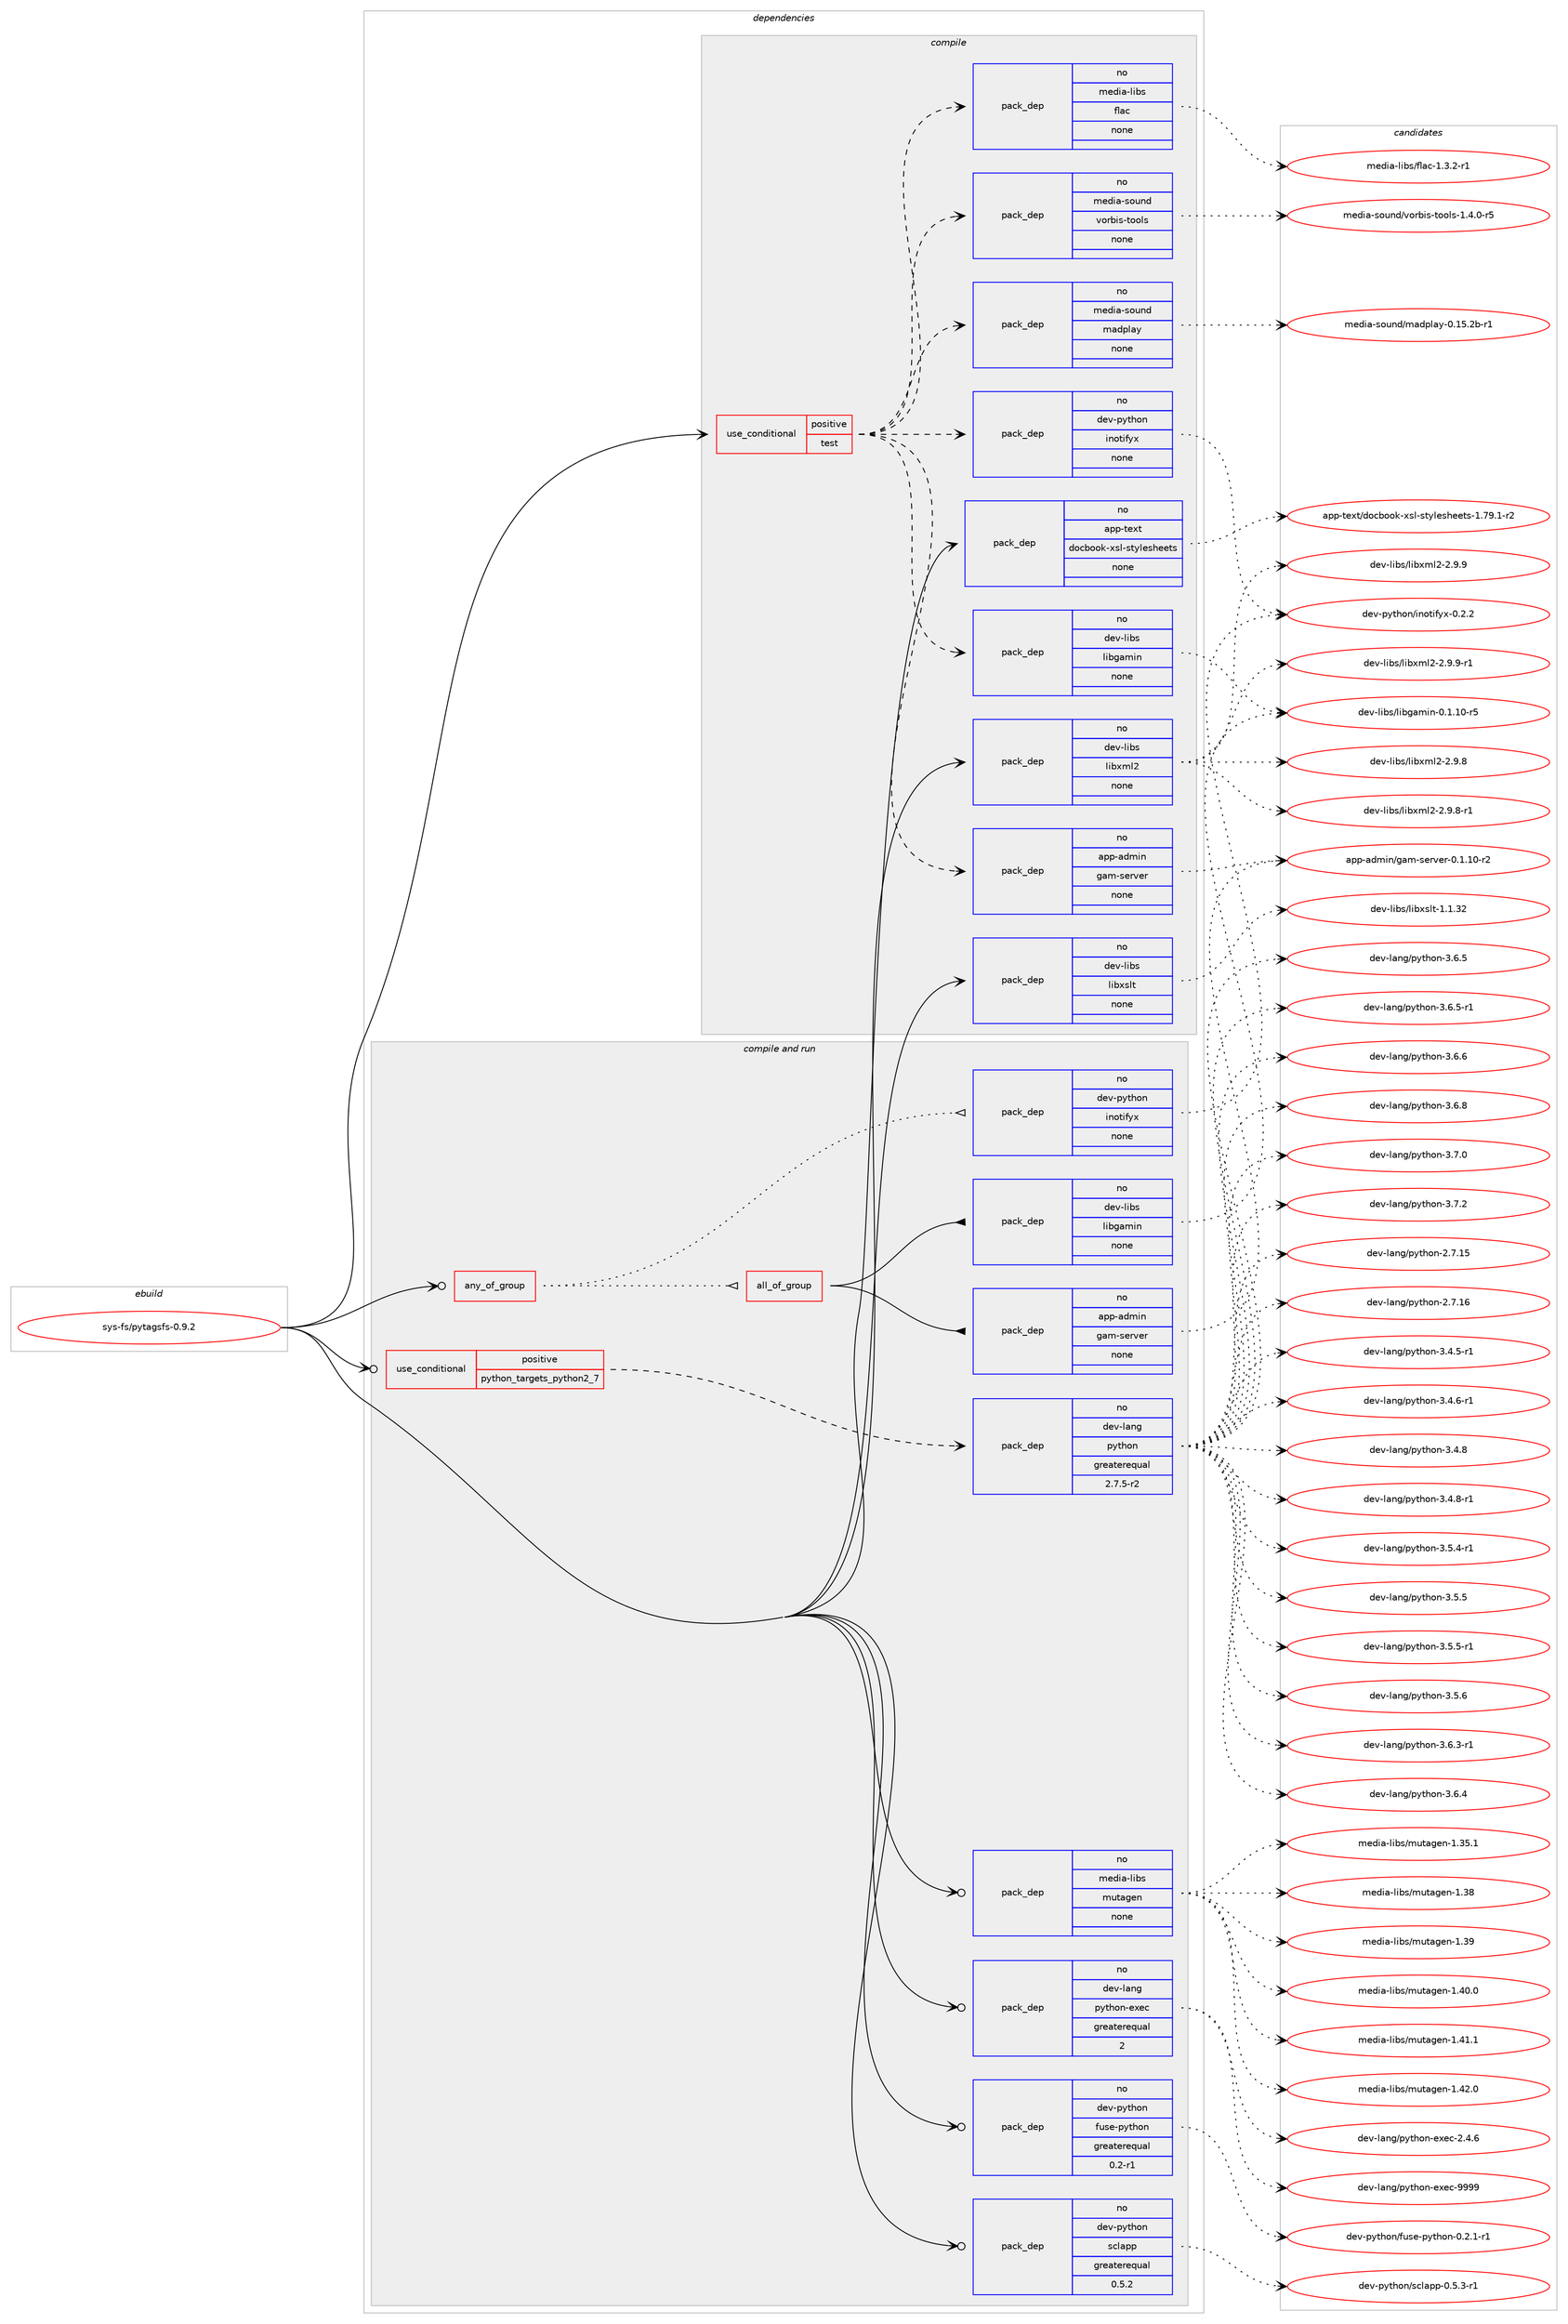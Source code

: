 digraph prolog {

# *************
# Graph options
# *************

newrank=true;
concentrate=true;
compound=true;
graph [rankdir=LR,fontname=Helvetica,fontsize=10,ranksep=1.5];#, ranksep=2.5, nodesep=0.2];
edge  [arrowhead=vee];
node  [fontname=Helvetica,fontsize=10];

# **********
# The ebuild
# **********

subgraph cluster_leftcol {
color=gray;
rank=same;
label=<<i>ebuild</i>>;
id [label="sys-fs/pytagsfs-0.9.2", color=red, width=4, href="../sys-fs/pytagsfs-0.9.2.svg"];
}

# ****************
# The dependencies
# ****************

subgraph cluster_midcol {
color=gray;
label=<<i>dependencies</i>>;
subgraph cluster_compile {
fillcolor="#eeeeee";
style=filled;
label=<<i>compile</i>>;
subgraph cond460754 {
dependency1732693 [label=<<TABLE BORDER="0" CELLBORDER="1" CELLSPACING="0" CELLPADDING="4"><TR><TD ROWSPAN="3" CELLPADDING="10">use_conditional</TD></TR><TR><TD>positive</TD></TR><TR><TD>test</TD></TR></TABLE>>, shape=none, color=red];
subgraph pack1243483 {
dependency1732694 [label=<<TABLE BORDER="0" CELLBORDER="1" CELLSPACING="0" CELLPADDING="4" WIDTH="220"><TR><TD ROWSPAN="6" CELLPADDING="30">pack_dep</TD></TR><TR><TD WIDTH="110">no</TD></TR><TR><TD>dev-python</TD></TR><TR><TD>inotifyx</TD></TR><TR><TD>none</TD></TR><TR><TD></TD></TR></TABLE>>, shape=none, color=blue];
}
dependency1732693:e -> dependency1732694:w [weight=20,style="dashed",arrowhead="vee"];
subgraph pack1243484 {
dependency1732695 [label=<<TABLE BORDER="0" CELLBORDER="1" CELLSPACING="0" CELLPADDING="4" WIDTH="220"><TR><TD ROWSPAN="6" CELLPADDING="30">pack_dep</TD></TR><TR><TD WIDTH="110">no</TD></TR><TR><TD>dev-libs</TD></TR><TR><TD>libgamin</TD></TR><TR><TD>none</TD></TR><TR><TD></TD></TR></TABLE>>, shape=none, color=blue];
}
dependency1732693:e -> dependency1732695:w [weight=20,style="dashed",arrowhead="vee"];
subgraph pack1243485 {
dependency1732696 [label=<<TABLE BORDER="0" CELLBORDER="1" CELLSPACING="0" CELLPADDING="4" WIDTH="220"><TR><TD ROWSPAN="6" CELLPADDING="30">pack_dep</TD></TR><TR><TD WIDTH="110">no</TD></TR><TR><TD>app-admin</TD></TR><TR><TD>gam-server</TD></TR><TR><TD>none</TD></TR><TR><TD></TD></TR></TABLE>>, shape=none, color=blue];
}
dependency1732693:e -> dependency1732696:w [weight=20,style="dashed",arrowhead="vee"];
subgraph pack1243486 {
dependency1732697 [label=<<TABLE BORDER="0" CELLBORDER="1" CELLSPACING="0" CELLPADDING="4" WIDTH="220"><TR><TD ROWSPAN="6" CELLPADDING="30">pack_dep</TD></TR><TR><TD WIDTH="110">no</TD></TR><TR><TD>media-sound</TD></TR><TR><TD>madplay</TD></TR><TR><TD>none</TD></TR><TR><TD></TD></TR></TABLE>>, shape=none, color=blue];
}
dependency1732693:e -> dependency1732697:w [weight=20,style="dashed",arrowhead="vee"];
subgraph pack1243487 {
dependency1732698 [label=<<TABLE BORDER="0" CELLBORDER="1" CELLSPACING="0" CELLPADDING="4" WIDTH="220"><TR><TD ROWSPAN="6" CELLPADDING="30">pack_dep</TD></TR><TR><TD WIDTH="110">no</TD></TR><TR><TD>media-sound</TD></TR><TR><TD>vorbis-tools</TD></TR><TR><TD>none</TD></TR><TR><TD></TD></TR></TABLE>>, shape=none, color=blue];
}
dependency1732693:e -> dependency1732698:w [weight=20,style="dashed",arrowhead="vee"];
subgraph pack1243488 {
dependency1732699 [label=<<TABLE BORDER="0" CELLBORDER="1" CELLSPACING="0" CELLPADDING="4" WIDTH="220"><TR><TD ROWSPAN="6" CELLPADDING="30">pack_dep</TD></TR><TR><TD WIDTH="110">no</TD></TR><TR><TD>media-libs</TD></TR><TR><TD>flac</TD></TR><TR><TD>none</TD></TR><TR><TD></TD></TR></TABLE>>, shape=none, color=blue];
}
dependency1732693:e -> dependency1732699:w [weight=20,style="dashed",arrowhead="vee"];
}
id:e -> dependency1732693:w [weight=20,style="solid",arrowhead="vee"];
subgraph pack1243489 {
dependency1732700 [label=<<TABLE BORDER="0" CELLBORDER="1" CELLSPACING="0" CELLPADDING="4" WIDTH="220"><TR><TD ROWSPAN="6" CELLPADDING="30">pack_dep</TD></TR><TR><TD WIDTH="110">no</TD></TR><TR><TD>app-text</TD></TR><TR><TD>docbook-xsl-stylesheets</TD></TR><TR><TD>none</TD></TR><TR><TD></TD></TR></TABLE>>, shape=none, color=blue];
}
id:e -> dependency1732700:w [weight=20,style="solid",arrowhead="vee"];
subgraph pack1243490 {
dependency1732701 [label=<<TABLE BORDER="0" CELLBORDER="1" CELLSPACING="0" CELLPADDING="4" WIDTH="220"><TR><TD ROWSPAN="6" CELLPADDING="30">pack_dep</TD></TR><TR><TD WIDTH="110">no</TD></TR><TR><TD>dev-libs</TD></TR><TR><TD>libxml2</TD></TR><TR><TD>none</TD></TR><TR><TD></TD></TR></TABLE>>, shape=none, color=blue];
}
id:e -> dependency1732701:w [weight=20,style="solid",arrowhead="vee"];
subgraph pack1243491 {
dependency1732702 [label=<<TABLE BORDER="0" CELLBORDER="1" CELLSPACING="0" CELLPADDING="4" WIDTH="220"><TR><TD ROWSPAN="6" CELLPADDING="30">pack_dep</TD></TR><TR><TD WIDTH="110">no</TD></TR><TR><TD>dev-libs</TD></TR><TR><TD>libxslt</TD></TR><TR><TD>none</TD></TR><TR><TD></TD></TR></TABLE>>, shape=none, color=blue];
}
id:e -> dependency1732702:w [weight=20,style="solid",arrowhead="vee"];
}
subgraph cluster_compileandrun {
fillcolor="#eeeeee";
style=filled;
label=<<i>compile and run</i>>;
subgraph any27539 {
dependency1732703 [label=<<TABLE BORDER="0" CELLBORDER="1" CELLSPACING="0" CELLPADDING="4"><TR><TD CELLPADDING="10">any_of_group</TD></TR></TABLE>>, shape=none, color=red];subgraph pack1243492 {
dependency1732704 [label=<<TABLE BORDER="0" CELLBORDER="1" CELLSPACING="0" CELLPADDING="4" WIDTH="220"><TR><TD ROWSPAN="6" CELLPADDING="30">pack_dep</TD></TR><TR><TD WIDTH="110">no</TD></TR><TR><TD>dev-python</TD></TR><TR><TD>inotifyx</TD></TR><TR><TD>none</TD></TR><TR><TD></TD></TR></TABLE>>, shape=none, color=blue];
}
dependency1732703:e -> dependency1732704:w [weight=20,style="dotted",arrowhead="oinv"];
subgraph all920 {
dependency1732705 [label=<<TABLE BORDER="0" CELLBORDER="1" CELLSPACING="0" CELLPADDING="4"><TR><TD CELLPADDING="10">all_of_group</TD></TR></TABLE>>, shape=none, color=red];subgraph pack1243493 {
dependency1732706 [label=<<TABLE BORDER="0" CELLBORDER="1" CELLSPACING="0" CELLPADDING="4" WIDTH="220"><TR><TD ROWSPAN="6" CELLPADDING="30">pack_dep</TD></TR><TR><TD WIDTH="110">no</TD></TR><TR><TD>dev-libs</TD></TR><TR><TD>libgamin</TD></TR><TR><TD>none</TD></TR><TR><TD></TD></TR></TABLE>>, shape=none, color=blue];
}
dependency1732705:e -> dependency1732706:w [weight=20,style="solid",arrowhead="inv"];
subgraph pack1243494 {
dependency1732707 [label=<<TABLE BORDER="0" CELLBORDER="1" CELLSPACING="0" CELLPADDING="4" WIDTH="220"><TR><TD ROWSPAN="6" CELLPADDING="30">pack_dep</TD></TR><TR><TD WIDTH="110">no</TD></TR><TR><TD>app-admin</TD></TR><TR><TD>gam-server</TD></TR><TR><TD>none</TD></TR><TR><TD></TD></TR></TABLE>>, shape=none, color=blue];
}
dependency1732705:e -> dependency1732707:w [weight=20,style="solid",arrowhead="inv"];
}
dependency1732703:e -> dependency1732705:w [weight=20,style="dotted",arrowhead="oinv"];
}
id:e -> dependency1732703:w [weight=20,style="solid",arrowhead="odotvee"];
subgraph cond460755 {
dependency1732708 [label=<<TABLE BORDER="0" CELLBORDER="1" CELLSPACING="0" CELLPADDING="4"><TR><TD ROWSPAN="3" CELLPADDING="10">use_conditional</TD></TR><TR><TD>positive</TD></TR><TR><TD>python_targets_python2_7</TD></TR></TABLE>>, shape=none, color=red];
subgraph pack1243495 {
dependency1732709 [label=<<TABLE BORDER="0" CELLBORDER="1" CELLSPACING="0" CELLPADDING="4" WIDTH="220"><TR><TD ROWSPAN="6" CELLPADDING="30">pack_dep</TD></TR><TR><TD WIDTH="110">no</TD></TR><TR><TD>dev-lang</TD></TR><TR><TD>python</TD></TR><TR><TD>greaterequal</TD></TR><TR><TD>2.7.5-r2</TD></TR></TABLE>>, shape=none, color=blue];
}
dependency1732708:e -> dependency1732709:w [weight=20,style="dashed",arrowhead="vee"];
}
id:e -> dependency1732708:w [weight=20,style="solid",arrowhead="odotvee"];
subgraph pack1243496 {
dependency1732710 [label=<<TABLE BORDER="0" CELLBORDER="1" CELLSPACING="0" CELLPADDING="4" WIDTH="220"><TR><TD ROWSPAN="6" CELLPADDING="30">pack_dep</TD></TR><TR><TD WIDTH="110">no</TD></TR><TR><TD>dev-lang</TD></TR><TR><TD>python-exec</TD></TR><TR><TD>greaterequal</TD></TR><TR><TD>2</TD></TR></TABLE>>, shape=none, color=blue];
}
id:e -> dependency1732710:w [weight=20,style="solid",arrowhead="odotvee"];
subgraph pack1243497 {
dependency1732711 [label=<<TABLE BORDER="0" CELLBORDER="1" CELLSPACING="0" CELLPADDING="4" WIDTH="220"><TR><TD ROWSPAN="6" CELLPADDING="30">pack_dep</TD></TR><TR><TD WIDTH="110">no</TD></TR><TR><TD>dev-python</TD></TR><TR><TD>fuse-python</TD></TR><TR><TD>greaterequal</TD></TR><TR><TD>0.2-r1</TD></TR></TABLE>>, shape=none, color=blue];
}
id:e -> dependency1732711:w [weight=20,style="solid",arrowhead="odotvee"];
subgraph pack1243498 {
dependency1732712 [label=<<TABLE BORDER="0" CELLBORDER="1" CELLSPACING="0" CELLPADDING="4" WIDTH="220"><TR><TD ROWSPAN="6" CELLPADDING="30">pack_dep</TD></TR><TR><TD WIDTH="110">no</TD></TR><TR><TD>dev-python</TD></TR><TR><TD>sclapp</TD></TR><TR><TD>greaterequal</TD></TR><TR><TD>0.5.2</TD></TR></TABLE>>, shape=none, color=blue];
}
id:e -> dependency1732712:w [weight=20,style="solid",arrowhead="odotvee"];
subgraph pack1243499 {
dependency1732713 [label=<<TABLE BORDER="0" CELLBORDER="1" CELLSPACING="0" CELLPADDING="4" WIDTH="220"><TR><TD ROWSPAN="6" CELLPADDING="30">pack_dep</TD></TR><TR><TD WIDTH="110">no</TD></TR><TR><TD>media-libs</TD></TR><TR><TD>mutagen</TD></TR><TR><TD>none</TD></TR><TR><TD></TD></TR></TABLE>>, shape=none, color=blue];
}
id:e -> dependency1732713:w [weight=20,style="solid",arrowhead="odotvee"];
}
subgraph cluster_run {
fillcolor="#eeeeee";
style=filled;
label=<<i>run</i>>;
}
}

# **************
# The candidates
# **************

subgraph cluster_choices {
rank=same;
color=gray;
label=<<i>candidates</i>>;

subgraph choice1243483 {
color=black;
nodesep=1;
choice1001011184511212111610411111047105110111116105102121120454846504650 [label="dev-python/inotifyx-0.2.2", color=red, width=4,href="../dev-python/inotifyx-0.2.2.svg"];
dependency1732694:e -> choice1001011184511212111610411111047105110111116105102121120454846504650:w [style=dotted,weight="100"];
}
subgraph choice1243484 {
color=black;
nodesep=1;
choice1001011184510810598115471081059810397109105110454846494649484511453 [label="dev-libs/libgamin-0.1.10-r5", color=red, width=4,href="../dev-libs/libgamin-0.1.10-r5.svg"];
dependency1732695:e -> choice1001011184510810598115471081059810397109105110454846494649484511453:w [style=dotted,weight="100"];
}
subgraph choice1243485 {
color=black;
nodesep=1;
choice971121124597100109105110471039710945115101114118101114454846494649484511450 [label="app-admin/gam-server-0.1.10-r2", color=red, width=4,href="../app-admin/gam-server-0.1.10-r2.svg"];
dependency1732696:e -> choice971121124597100109105110471039710945115101114118101114454846494649484511450:w [style=dotted,weight="100"];
}
subgraph choice1243486 {
color=black;
nodesep=1;
choice109101100105974511511111711010047109971001121089712145484649534650984511449 [label="media-sound/madplay-0.15.2b-r1", color=red, width=4,href="../media-sound/madplay-0.15.2b-r1.svg"];
dependency1732697:e -> choice109101100105974511511111711010047109971001121089712145484649534650984511449:w [style=dotted,weight="100"];
}
subgraph choice1243487 {
color=black;
nodesep=1;
choice10910110010597451151111171101004711811111498105115451161111111081154549465246484511453 [label="media-sound/vorbis-tools-1.4.0-r5", color=red, width=4,href="../media-sound/vorbis-tools-1.4.0-r5.svg"];
dependency1732698:e -> choice10910110010597451151111171101004711811111498105115451161111111081154549465246484511453:w [style=dotted,weight="100"];
}
subgraph choice1243488 {
color=black;
nodesep=1;
choice1091011001059745108105981154710210897994549465146504511449 [label="media-libs/flac-1.3.2-r1", color=red, width=4,href="../media-libs/flac-1.3.2-r1.svg"];
dependency1732699:e -> choice1091011001059745108105981154710210897994549465146504511449:w [style=dotted,weight="100"];
}
subgraph choice1243489 {
color=black;
nodesep=1;
choice97112112451161011201164710011199981111111074512011510845115116121108101115104101101116115454946555746494511450 [label="app-text/docbook-xsl-stylesheets-1.79.1-r2", color=red, width=4,href="../app-text/docbook-xsl-stylesheets-1.79.1-r2.svg"];
dependency1732700:e -> choice97112112451161011201164710011199981111111074512011510845115116121108101115104101101116115454946555746494511450:w [style=dotted,weight="100"];
}
subgraph choice1243490 {
color=black;
nodesep=1;
choice1001011184510810598115471081059812010910850455046574656 [label="dev-libs/libxml2-2.9.8", color=red, width=4,href="../dev-libs/libxml2-2.9.8.svg"];
choice10010111845108105981154710810598120109108504550465746564511449 [label="dev-libs/libxml2-2.9.8-r1", color=red, width=4,href="../dev-libs/libxml2-2.9.8-r1.svg"];
choice1001011184510810598115471081059812010910850455046574657 [label="dev-libs/libxml2-2.9.9", color=red, width=4,href="../dev-libs/libxml2-2.9.9.svg"];
choice10010111845108105981154710810598120109108504550465746574511449 [label="dev-libs/libxml2-2.9.9-r1", color=red, width=4,href="../dev-libs/libxml2-2.9.9-r1.svg"];
dependency1732701:e -> choice1001011184510810598115471081059812010910850455046574656:w [style=dotted,weight="100"];
dependency1732701:e -> choice10010111845108105981154710810598120109108504550465746564511449:w [style=dotted,weight="100"];
dependency1732701:e -> choice1001011184510810598115471081059812010910850455046574657:w [style=dotted,weight="100"];
dependency1732701:e -> choice10010111845108105981154710810598120109108504550465746574511449:w [style=dotted,weight="100"];
}
subgraph choice1243491 {
color=black;
nodesep=1;
choice1001011184510810598115471081059812011510811645494649465150 [label="dev-libs/libxslt-1.1.32", color=red, width=4,href="../dev-libs/libxslt-1.1.32.svg"];
dependency1732702:e -> choice1001011184510810598115471081059812011510811645494649465150:w [style=dotted,weight="100"];
}
subgraph choice1243492 {
color=black;
nodesep=1;
choice1001011184511212111610411111047105110111116105102121120454846504650 [label="dev-python/inotifyx-0.2.2", color=red, width=4,href="../dev-python/inotifyx-0.2.2.svg"];
dependency1732704:e -> choice1001011184511212111610411111047105110111116105102121120454846504650:w [style=dotted,weight="100"];
}
subgraph choice1243493 {
color=black;
nodesep=1;
choice1001011184510810598115471081059810397109105110454846494649484511453 [label="dev-libs/libgamin-0.1.10-r5", color=red, width=4,href="../dev-libs/libgamin-0.1.10-r5.svg"];
dependency1732706:e -> choice1001011184510810598115471081059810397109105110454846494649484511453:w [style=dotted,weight="100"];
}
subgraph choice1243494 {
color=black;
nodesep=1;
choice971121124597100109105110471039710945115101114118101114454846494649484511450 [label="app-admin/gam-server-0.1.10-r2", color=red, width=4,href="../app-admin/gam-server-0.1.10-r2.svg"];
dependency1732707:e -> choice971121124597100109105110471039710945115101114118101114454846494649484511450:w [style=dotted,weight="100"];
}
subgraph choice1243495 {
color=black;
nodesep=1;
choice10010111845108971101034711212111610411111045504655464953 [label="dev-lang/python-2.7.15", color=red, width=4,href="../dev-lang/python-2.7.15.svg"];
choice10010111845108971101034711212111610411111045504655464954 [label="dev-lang/python-2.7.16", color=red, width=4,href="../dev-lang/python-2.7.16.svg"];
choice1001011184510897110103471121211161041111104551465246534511449 [label="dev-lang/python-3.4.5-r1", color=red, width=4,href="../dev-lang/python-3.4.5-r1.svg"];
choice1001011184510897110103471121211161041111104551465246544511449 [label="dev-lang/python-3.4.6-r1", color=red, width=4,href="../dev-lang/python-3.4.6-r1.svg"];
choice100101118451089711010347112121116104111110455146524656 [label="dev-lang/python-3.4.8", color=red, width=4,href="../dev-lang/python-3.4.8.svg"];
choice1001011184510897110103471121211161041111104551465246564511449 [label="dev-lang/python-3.4.8-r1", color=red, width=4,href="../dev-lang/python-3.4.8-r1.svg"];
choice1001011184510897110103471121211161041111104551465346524511449 [label="dev-lang/python-3.5.4-r1", color=red, width=4,href="../dev-lang/python-3.5.4-r1.svg"];
choice100101118451089711010347112121116104111110455146534653 [label="dev-lang/python-3.5.5", color=red, width=4,href="../dev-lang/python-3.5.5.svg"];
choice1001011184510897110103471121211161041111104551465346534511449 [label="dev-lang/python-3.5.5-r1", color=red, width=4,href="../dev-lang/python-3.5.5-r1.svg"];
choice100101118451089711010347112121116104111110455146534654 [label="dev-lang/python-3.5.6", color=red, width=4,href="../dev-lang/python-3.5.6.svg"];
choice1001011184510897110103471121211161041111104551465446514511449 [label="dev-lang/python-3.6.3-r1", color=red, width=4,href="../dev-lang/python-3.6.3-r1.svg"];
choice100101118451089711010347112121116104111110455146544652 [label="dev-lang/python-3.6.4", color=red, width=4,href="../dev-lang/python-3.6.4.svg"];
choice100101118451089711010347112121116104111110455146544653 [label="dev-lang/python-3.6.5", color=red, width=4,href="../dev-lang/python-3.6.5.svg"];
choice1001011184510897110103471121211161041111104551465446534511449 [label="dev-lang/python-3.6.5-r1", color=red, width=4,href="../dev-lang/python-3.6.5-r1.svg"];
choice100101118451089711010347112121116104111110455146544654 [label="dev-lang/python-3.6.6", color=red, width=4,href="../dev-lang/python-3.6.6.svg"];
choice100101118451089711010347112121116104111110455146544656 [label="dev-lang/python-3.6.8", color=red, width=4,href="../dev-lang/python-3.6.8.svg"];
choice100101118451089711010347112121116104111110455146554648 [label="dev-lang/python-3.7.0", color=red, width=4,href="../dev-lang/python-3.7.0.svg"];
choice100101118451089711010347112121116104111110455146554650 [label="dev-lang/python-3.7.2", color=red, width=4,href="../dev-lang/python-3.7.2.svg"];
dependency1732709:e -> choice10010111845108971101034711212111610411111045504655464953:w [style=dotted,weight="100"];
dependency1732709:e -> choice10010111845108971101034711212111610411111045504655464954:w [style=dotted,weight="100"];
dependency1732709:e -> choice1001011184510897110103471121211161041111104551465246534511449:w [style=dotted,weight="100"];
dependency1732709:e -> choice1001011184510897110103471121211161041111104551465246544511449:w [style=dotted,weight="100"];
dependency1732709:e -> choice100101118451089711010347112121116104111110455146524656:w [style=dotted,weight="100"];
dependency1732709:e -> choice1001011184510897110103471121211161041111104551465246564511449:w [style=dotted,weight="100"];
dependency1732709:e -> choice1001011184510897110103471121211161041111104551465346524511449:w [style=dotted,weight="100"];
dependency1732709:e -> choice100101118451089711010347112121116104111110455146534653:w [style=dotted,weight="100"];
dependency1732709:e -> choice1001011184510897110103471121211161041111104551465346534511449:w [style=dotted,weight="100"];
dependency1732709:e -> choice100101118451089711010347112121116104111110455146534654:w [style=dotted,weight="100"];
dependency1732709:e -> choice1001011184510897110103471121211161041111104551465446514511449:w [style=dotted,weight="100"];
dependency1732709:e -> choice100101118451089711010347112121116104111110455146544652:w [style=dotted,weight="100"];
dependency1732709:e -> choice100101118451089711010347112121116104111110455146544653:w [style=dotted,weight="100"];
dependency1732709:e -> choice1001011184510897110103471121211161041111104551465446534511449:w [style=dotted,weight="100"];
dependency1732709:e -> choice100101118451089711010347112121116104111110455146544654:w [style=dotted,weight="100"];
dependency1732709:e -> choice100101118451089711010347112121116104111110455146544656:w [style=dotted,weight="100"];
dependency1732709:e -> choice100101118451089711010347112121116104111110455146554648:w [style=dotted,weight="100"];
dependency1732709:e -> choice100101118451089711010347112121116104111110455146554650:w [style=dotted,weight="100"];
}
subgraph choice1243496 {
color=black;
nodesep=1;
choice1001011184510897110103471121211161041111104510112010199455046524654 [label="dev-lang/python-exec-2.4.6", color=red, width=4,href="../dev-lang/python-exec-2.4.6.svg"];
choice10010111845108971101034711212111610411111045101120101994557575757 [label="dev-lang/python-exec-9999", color=red, width=4,href="../dev-lang/python-exec-9999.svg"];
dependency1732710:e -> choice1001011184510897110103471121211161041111104510112010199455046524654:w [style=dotted,weight="100"];
dependency1732710:e -> choice10010111845108971101034711212111610411111045101120101994557575757:w [style=dotted,weight="100"];
}
subgraph choice1243497 {
color=black;
nodesep=1;
choice1001011184511212111610411111047102117115101451121211161041111104548465046494511449 [label="dev-python/fuse-python-0.2.1-r1", color=red, width=4,href="../dev-python/fuse-python-0.2.1-r1.svg"];
dependency1732711:e -> choice1001011184511212111610411111047102117115101451121211161041111104548465046494511449:w [style=dotted,weight="100"];
}
subgraph choice1243498 {
color=black;
nodesep=1;
choice100101118451121211161041111104711599108971121124548465346514511449 [label="dev-python/sclapp-0.5.3-r1", color=red, width=4,href="../dev-python/sclapp-0.5.3-r1.svg"];
dependency1732712:e -> choice100101118451121211161041111104711599108971121124548465346514511449:w [style=dotted,weight="100"];
}
subgraph choice1243499 {
color=black;
nodesep=1;
choice109101100105974510810598115471091171169710310111045494651534649 [label="media-libs/mutagen-1.35.1", color=red, width=4,href="../media-libs/mutagen-1.35.1.svg"];
choice10910110010597451081059811547109117116971031011104549465156 [label="media-libs/mutagen-1.38", color=red, width=4,href="../media-libs/mutagen-1.38.svg"];
choice10910110010597451081059811547109117116971031011104549465157 [label="media-libs/mutagen-1.39", color=red, width=4,href="../media-libs/mutagen-1.39.svg"];
choice109101100105974510810598115471091171169710310111045494652484648 [label="media-libs/mutagen-1.40.0", color=red, width=4,href="../media-libs/mutagen-1.40.0.svg"];
choice109101100105974510810598115471091171169710310111045494652494649 [label="media-libs/mutagen-1.41.1", color=red, width=4,href="../media-libs/mutagen-1.41.1.svg"];
choice109101100105974510810598115471091171169710310111045494652504648 [label="media-libs/mutagen-1.42.0", color=red, width=4,href="../media-libs/mutagen-1.42.0.svg"];
dependency1732713:e -> choice109101100105974510810598115471091171169710310111045494651534649:w [style=dotted,weight="100"];
dependency1732713:e -> choice10910110010597451081059811547109117116971031011104549465156:w [style=dotted,weight="100"];
dependency1732713:e -> choice10910110010597451081059811547109117116971031011104549465157:w [style=dotted,weight="100"];
dependency1732713:e -> choice109101100105974510810598115471091171169710310111045494652484648:w [style=dotted,weight="100"];
dependency1732713:e -> choice109101100105974510810598115471091171169710310111045494652494649:w [style=dotted,weight="100"];
dependency1732713:e -> choice109101100105974510810598115471091171169710310111045494652504648:w [style=dotted,weight="100"];
}
}

}
